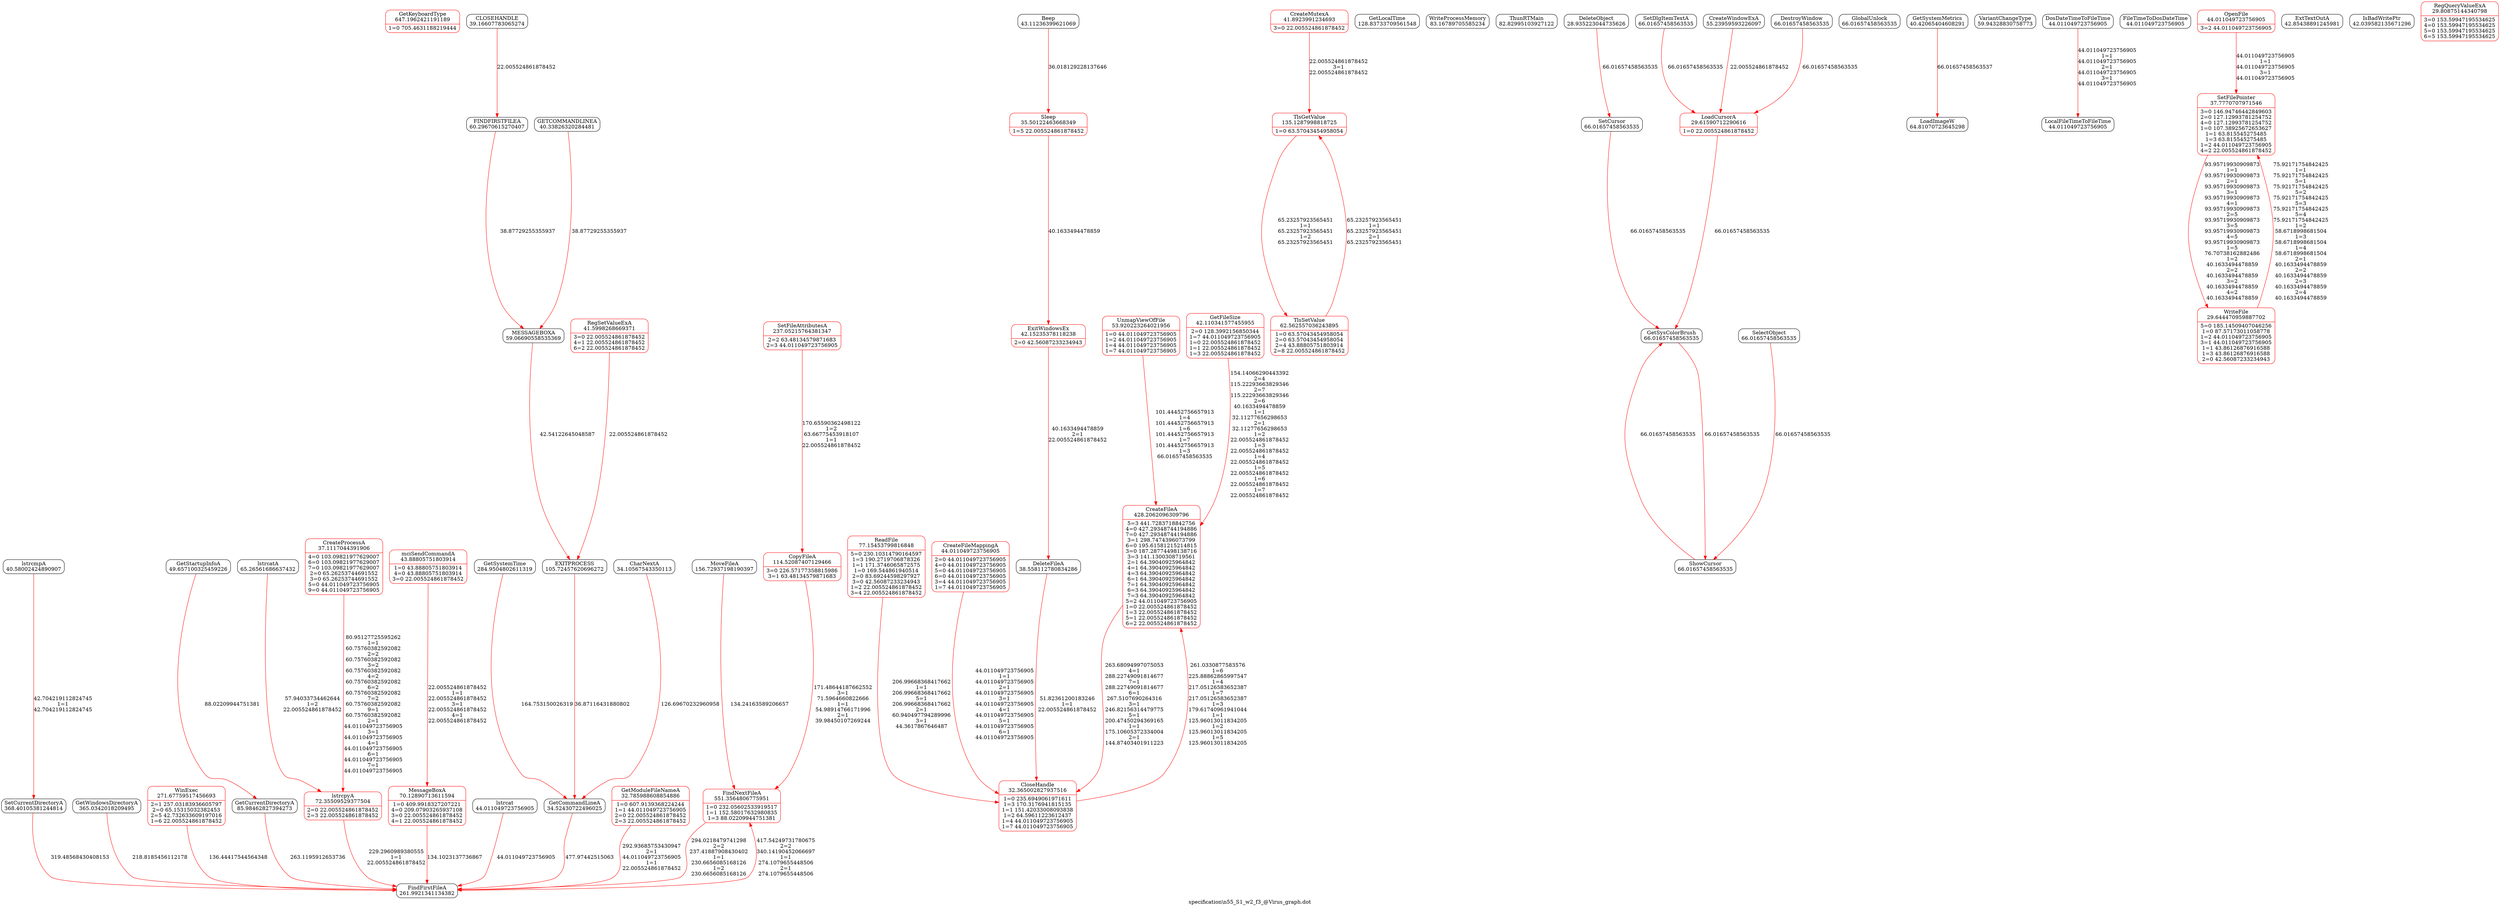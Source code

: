 digraph graphname { node [style=rounded]; label="specification\\n55_S1_w2_f3_@Virus_graph.dot";
GetKeyboardType	 [shape=record label="{GetKeyboardType\n647.1962421191189|{1=0 705.4631188219444}}" color=red];
FindNextFileA	 [shape=record label="{FindNextFileA\n551.3564806775951|{1=0 232.05602533919517\n1=1 152.58017632980835\n1=3 88.02209944751381}}" color=red];
CreateFileA	 [shape=record label="{CreateFileA\n428.2062096309796|{5=3 441.7283718842756\n4=0 427.29348744194886\n7=0 427.29348744194886\n3=1 298.7474396073799\n6=0 195.61581215214815\n3=0 187.28774498138716\n3=3 141.1300308719561\n2=1 64.39040925964842\n4=1 64.39040925964842\n4=3 64.39040925964842\n6=1 64.39040925964842\n7=1 64.39040925964842\n6=3 64.39040925964842\n7=3 64.39040925964842\n5=2 44.011049723756905\n1=0 22.005524861878452\n1=3 22.005524861878452\n5=1 22.005524861878452\n6=2 22.005524861878452}}" color=red];
SetCurrentDirectoryA	 [shape=record label="{SetCurrentDirectoryA\n368.40105381244814}" color=black];
GetWindowsDirectoryA	 [shape=record label="{GetWindowsDirectoryA\n365.0342018209495}" color=black];
GetSystemTime	 [shape=record label="{GetSystemTime\n284.9504802611319}" color=black];
WinExec	 [shape=record label="{WinExec\n271.67759517456693|{2=1 257.03183936605797\n2=0 65.15315032382453\n2=5 42.732633609197016\n1=6 22.005524861878452}}" color=red];
FindFirstFileA	 [shape=record label="{FindFirstFileA\n261.9921341134382}" color=black];
SetFileAttributesA	 [shape=record label="{SetFileAttributesA\n237.05215764381347|{2=2 63.48134579871683\n2=3 44.011049723756905}}" color=red];
MoveFileA	 [shape=record label="{MoveFileA\n156.72937198190397}" color=black];
TlsGetValue	 [shape=record label="{TlsGetValue\n135.1287998818725|{1=0 63.57043454958054}}" color=red];
GetLocalTime	 [shape=record label="{GetLocalTime\n128.83733709561548}" color=black];
CopyFileA	 [shape=record label="{CopyFileA\n114.52087407129466|{3=0 226.57177358815986\n3=1 63.48134579871683}}" color=red];
EXITPROCESS	 [shape=record label="{EXITPROCESS\n105.72457620696272}" color=black];
GetCurrentDirectoryA	 [shape=record label="{GetCurrentDirectoryA\n85.98462827394273}" color=black];
WriteProcessMemory	 [shape=record label="{WriteProcessMemory\n83.16789705585234}" color=black];
ThunRTMain	 [shape=record label="{ThunRTMain\n82.82995103927122}" color=black];
ReadFile	 [shape=record label="{ReadFile\n77.15453799816848|{5=0 230.10314790164597\n1=3 190.2719706878326\n1=1 171.3746065872575\n1=0 169.544861940514\n2=0 83.69244598297927\n3=0 42.56087233234943\n1=2 22.005524861878452\n3=4 22.005524861878452}}" color=red];
lstrcpyA	 [shape=record label="{lstrcpyA\n72.35509529377504|{2=0 22.005524861878452\n2=3 22.005524861878452}}" color=red];
MessageBoxA	 [shape=record label="{MessageBoxA\n70.12890713611594|{1=0 409.9918327207221\n4=0 209.07903265937108\n3=0 22.005524861878452\n4=1 22.005524861878452}}" color=red];
DestroyWindow	 [shape=record label="{DestroyWindow\n66.01657458563535}" color=black];
SelectObject	 [shape=record label="{SelectObject\n66.01657458563535}" color=black];
GlobalUnlock	 [shape=record label="{GlobalUnlock\n66.01657458563535}" color=black];
SetDlgItemTextA	 [shape=record label="{SetDlgItemTextA\n66.01657458563535}" color=black];
GetSysColorBrush	 [shape=record label="{GetSysColorBrush\n66.01657458563535}" color=black];
SetCursor	 [shape=record label="{SetCursor\n66.01657458563535}" color=black];
ShowCursor	 [shape=record label="{ShowCursor\n66.01657458563535}" color=black];
lstrcatA	 [shape=record label="{lstrcatA\n65.26561686637432}" color=black];
LoadImageW	 [shape=record label="{LoadImageW\n64.81070723645298}" color=black];
TlsSetValue	 [shape=record label="{TlsSetValue\n62.562557036243895|{1=0 63.57043454958054\n2=0 63.57043454958054\n2=4 43.88805751803914\n2=8 22.005524861878452}}" color=red];
FINDFIRSTFILEA	 [shape=record label="{FINDFIRSTFILEA\n60.29670615270407}" color=black];
VariantChangeType	 [shape=record label="{VariantChangeType\n59.94328830758773}" color=black];
MESSAGEBOXA	 [shape=record label="{MESSAGEBOXA\n59.06690558535369}" color=black];
CreateWindowExA	 [shape=record label="{CreateWindowExA\n55.23959593226097}" color=black];
UnmapViewOfFile	 [shape=record label="{UnmapViewOfFile\n53.920223264021956|{1=0 44.011049723756905\n1=2 44.011049723756905\n1=4 44.011049723756905\n1=7 44.011049723756905}}" color=red];
GetStartupInfoA	 [shape=record label="{GetStartupInfoA\n49.657100325459226}" color=black];
DosDateTimeToFileTime	 [shape=record label="{DosDateTimeToFileTime\n44.011049723756905}" color=black];
FileTimeToDosDateTime	 [shape=record label="{FileTimeToDosDateTime\n44.011049723756905}" color=black];
CreateFileMappingA	 [shape=record label="{CreateFileMappingA\n44.011049723756905|{2=0 44.011049723756905\n4=0 44.011049723756905\n5=0 44.011049723756905\n6=0 44.011049723756905\n3=4 44.011049723756905\n1=7 44.011049723756905}}" color=red];
OpenFile	 [shape=record label="{OpenFile\n44.011049723756905|{3=2 44.011049723756905}}" color=red];
LocalFileTimeToFileTime	 [shape=record label="{LocalFileTimeToFileTime\n44.011049723756905}" color=black];
lstrcat	 [shape=record label="{lstrcat\n44.011049723756905}" color=black];
mciSendCommandA	 [shape=record label="{mciSendCommandA\n43.88805751803914|{1=0 43.88805751803914\n4=0 43.88805751803914\n3=0 22.005524861878452}}" color=red];
Beep	 [shape=record label="{Beep\n43.11236399621069}" color=black];
ExtTextOutA	 [shape=record label="{ExtTextOutA\n42.85438891245981}" color=black];
ExitWindowsEx	 [shape=record label="{ExitWindowsEx\n42.15235378118238|{2=0 42.56087233234943}}" color=red];
GetFileSize	 [shape=record label="{GetFileSize\n42.110341577455955|{2=0 128.3992156850344\n1=7 44.011049723756905\n1=0 22.005524861878452\n1=1 22.005524861878452\n1=3 22.005524861878452}}" color=red];
IsBadWritePtr	 [shape=record label="{IsBadWritePtr\n42.039582135671296}" color=black];
CreateMutexA	 [shape=record label="{CreateMutexA\n41.8923991234693|{3=0 22.005524861878452}}" color=red];
RegSetValueExA	 [shape=record label="{RegSetValueExA\n41.5998268669371|{3=0 22.005524861878452\n4=1 22.005524861878452\n6=2 22.005524861878452}}" color=red];
lstrcmpA	 [shape=record label="{lstrcmpA\n40.58002424890907}" color=black];
GetSystemMetrics	 [shape=record label="{GetSystemMetrics\n40.42065404608291}" color=black];
GETCOMMANDLINEA	 [shape=record label="{GETCOMMANDLINEA\n40.33826320284481}" color=black];
CLOSEHANDLE	 [shape=record label="{CLOSEHANDLE\n39.16607783065274}" color=black];
DeleteFileA	 [shape=record label="{DeleteFileA\n38.558112780834286}" color=black];
SetFilePointer	 [shape=record label="{SetFilePointer\n37.7770707971546|{3=0 146.94746442849603\n2=0 127.12993781254752\n4=0 127.12993781254752\n1=0 107.38925672653627\n1=1 63.815545275485\n1=3 63.815545275485\n1=2 44.011049723756905\n4=2 22.005524861878452}}" color=red];
CreateProcessA	 [shape=record label="{CreateProcessA\n37.1117044391906|{4=0 103.09821977629007\n6=0 103.09821977629007\n7=0 103.09821977629007\n2=0 65.26253744691552\n3=0 65.26253744691552\n5=0 44.011049723756905\n9=0 44.011049723756905}}" color=red];
Sleep	 [shape=record label="{Sleep\n35.50122463668349|{1=5 22.005524861878452}}" color=red];
GetCommandLineA	 [shape=record label="{GetCommandLineA\n34.52430722496025}" color=black];
CharNextA	 [shape=record label="{CharNextA\n34.10567543350113}" color=black];
GetModuleFileNameA	 [shape=record label="{GetModuleFileNameA\n32.785988608854886|{1=0 607.9139368224244\n1=1 44.011049723756905\n2=0 22.005524861878452\n2=3 22.005524861878452}}" color=red];
CloseHandle	 [shape=record label="{CloseHandle\n32.365002827937516|{1=0 235.6949061971611\n1=3 170.3176941815135\n1=1 151.42033008093838\n1=2 64.59611223612437\n1=4 44.011049723756905\n1=7 44.011049723756905}}" color=red];
RegQueryValueExA	 [shape=record label="{RegQueryValueExA\n29.80875144340798|{3=0 153.59947195534625\n4=0 153.59947195534625\n5=0 153.59947195534625\n6=5 153.59947195534625}}" color=red];
WriteFile	 [shape=record label="{WriteFile\n29.644470959887702|{5=0 185.14509407046256\n1=0 87.57173011058778\n1=2 44.011049723756905\n3=1 44.011049723756905\n1=1 43.86126876916588\n1=3 43.86126876916588\n2=0 42.56087233234943}}" color=red];
LoadCursorA	 [shape=record label="{LoadCursorA\n29.61590712290616|{1=0 22.005524861878452}}" color=red];
DeleteObject	 [shape=record label="{DeleteObject\n28.935223044735626}" color=black];
FindNextFileA->FindFirstFileA	 [label="294.0218479741298\n2=2\n237.41887908430402\n1=1\n230.6656085168126\n1=2\n230.6656085168126" color=red];
CreateFileA->CloseHandle	 [label="263.68094997075053\n4=1\n288.22749091814677\n7=1\n288.22749091814677\n6=1\n267.5107690264316\n3=1\n246.82156314479775\n5=1\n200.47450294369165\n1=1\n175.10605372334004\n2=1\n144.87403401911223" color=red];
SetCurrentDirectoryA->FindFirstFileA	 [label="319.48568430408153" color=red];
GetWindowsDirectoryA->FindFirstFileA	 [label="218.8185456112178" color=red];
GetSystemTime->GetCommandLineA	 [label="164.753150026319" color=red];
WinExec->FindFirstFileA	 [label="136.44417544564348" color=red];
FindFirstFileA->FindNextFileA	 [label="417.54249731780675\n2=2\n340.14190452066697\n1=1\n274.1079655448506\n2=1\n274.1079655448506" color=red];
SetFileAttributesA->CopyFileA	 [label="170.65590362498122\n1=2\n63.66775453918107\n1=1\n22.005524861878452" color=red];
MoveFileA->FindNextFileA	 [label="134.24163589206657" color=red];
TlsGetValue->TlsSetValue	 [label="65.23257923565451\n1=1\n65.23257923565451\n1=2\n65.23257923565451" color=red];
CopyFileA->FindNextFileA	 [label="171.48644187662552\n3=1\n71.5964660822666\n1=1\n54.98914766171996\n2=1\n39.98450107269244" color=red];
EXITPROCESS->GetCommandLineA	 [label="36.87116431880802" color=red];
GetCurrentDirectoryA->FindFirstFileA	 [label="263.1195912653736" color=red];
ReadFile->CloseHandle	 [label="206.99668368417662\n1=1\n206.99668368417662\n5=1\n206.99668368417662\n2=1\n60.940497794289996\n3=1\n44.3617867646487" color=red];
lstrcpyA->FindFirstFileA	 [label="229.2960989380555\n1=1\n22.005524861878452" color=red];
MessageBoxA->FindFirstFileA	 [label="134.1023137736867" color=red];
DestroyWindow->LoadCursorA	 [label="66.01657458563535" color=red];
SelectObject->ShowCursor	 [label="66.01657458563535" color=red];
SetDlgItemTextA->LoadCursorA	 [label="66.01657458563535" color=red];
GetSysColorBrush->ShowCursor	 [label="66.01657458563535" color=red];
SetCursor->GetSysColorBrush	 [label="66.01657458563535" color=red];
ShowCursor->GetSysColorBrush	 [label="66.01657458563535" color=red];
lstrcatA->lstrcpyA	 [label="57.94033734462644\n1=2\n22.005524861878452" color=red];
TlsSetValue->TlsGetValue	 [label="65.23257923565451\n1=1\n65.23257923565451\n2=1\n65.23257923565451" color=red];
FINDFIRSTFILEA->MESSAGEBOXA	 [label="38.87729255355937" color=red];
MESSAGEBOXA->EXITPROCESS	 [label="42.54122645048587" color=red];
CreateWindowExA->LoadCursorA	 [label="22.005524861878452" color=red];
UnmapViewOfFile->CreateFileA	 [label="101.44452756657913\n1=4\n101.44452756657913\n1=6\n101.44452756657913\n1=7\n101.44452756657913\n1=3\n66.01657458563535" color=red];
GetStartupInfoA->GetCurrentDirectoryA	 [label="88.02209944751381" color=red];
DosDateTimeToFileTime->LocalFileTimeToFileTime	 [label="44.011049723756905\n1=1\n44.011049723756905\n2=1\n44.011049723756905\n3=1\n44.011049723756905" color=red];
CreateFileMappingA->CloseHandle	 [label="44.011049723756905\n1=1\n44.011049723756905\n2=1\n44.011049723756905\n3=1\n44.011049723756905\n4=1\n44.011049723756905\n5=1\n44.011049723756905\n6=1\n44.011049723756905" color=red];
OpenFile->SetFilePointer	 [label="44.011049723756905\n1=1\n44.011049723756905\n3=1\n44.011049723756905" color=red];
lstrcat->FindFirstFileA	 [label="44.011049723756905" color=red];
mciSendCommandA->MessageBoxA	 [label="22.005524861878452\n1=1\n22.005524861878452\n3=1\n22.005524861878452\n4=1\n22.005524861878452" color=red];
Beep->Sleep	 [label="36.018129228137646" color=red];
ExitWindowsEx->DeleteFileA	 [label="40.1633494478859\n2=1\n22.005524861878452" color=red];
GetFileSize->CreateFileA	 [label="154.14066290443392\n2=4\n115.22293663829346\n2=7\n115.22293663829346\n2=6\n40.1633494478859\n1=1\n32.11277656298653\n2=1\n32.11277656298653\n1=2\n22.005524861878452\n1=3\n22.005524861878452\n1=4\n22.005524861878452\n1=5\n22.005524861878452\n1=6\n22.005524861878452\n1=7\n22.005524861878452" color=red];
CreateMutexA->TlsGetValue	 [label="22.005524861878452\n3=1\n22.005524861878452" color=red];
RegSetValueExA->EXITPROCESS	 [label="22.005524861878452" color=red];
lstrcmpA->SetCurrentDirectoryA	 [label="42.704219112824745\n1=1\n42.704219112824745" color=red];
GetSystemMetrics->LoadImageW	 [label="66.01657458563537" color=red];
GETCOMMANDLINEA->MESSAGEBOXA	 [label="38.87729255355937" color=red];
CLOSEHANDLE->FINDFIRSTFILEA	 [label="22.005524861878452" color=red];
DeleteFileA->CloseHandle	 [label="51.82361200183246\n1=1\n22.005524861878452" color=red];
SetFilePointer->WriteFile	 [label="93.95719930909873\n1=1\n93.95719930909873\n2=1\n93.95719930909873\n3=1\n93.95719930909873\n4=1\n93.95719930909873\n2=5\n93.95719930909873\n3=5\n93.95719930909873\n4=5\n93.95719930909873\n1=5\n76.70738162882486\n1=2\n40.1633494478859\n2=2\n40.1633494478859\n3=2\n40.1633494478859\n4=2\n40.1633494478859" color=red];
CreateProcessA->lstrcpyA	 [label="80.95127725595262\n1=1\n60.75760382592082\n2=2\n60.75760382592082\n3=2\n60.75760382592082\n4=2\n60.75760382592082\n6=2\n60.75760382592082\n7=2\n60.75760382592082\n9=1\n60.75760382592082\n2=1\n44.011049723756905\n3=1\n44.011049723756905\n4=1\n44.011049723756905\n6=1\n44.011049723756905\n7=1\n44.011049723756905" color=red];
Sleep->ExitWindowsEx	 [label="40.1633494478859" color=red];
GetCommandLineA->FindFirstFileA	 [label="477.97442515063" color=red];
CharNextA->GetCommandLineA	 [label="126.69670232960958" color=red];
GetModuleFileNameA->FindFirstFileA	 [label="292.93685753430947\n2=1\n44.011049723756905\n1=1\n22.005524861878452" color=red];
CloseHandle->CreateFileA	 [label="261.0330877583576\n1=6\n225.88862865997547\n1=4\n217.05126583652387\n1=7\n217.05126583652387\n1=3\n179.61740961941044\n1=1\n125.96013011834205\n1=2\n125.96013011834205\n1=5\n125.96013011834205" color=red];
WriteFile->SetFilePointer	 [label="75.92171754842425\n1=1\n75.92171754842425\n5=1\n75.92171754842425\n5=2\n75.92171754842425\n5=3\n75.92171754842425\n5=4\n75.92171754842425\n1=2\n58.6718998681504\n1=3\n58.6718998681504\n1=4\n58.6718998681504\n2=1\n40.1633494478859\n2=2\n40.1633494478859\n2=3\n40.1633494478859\n2=4\n40.1633494478859" color=red];
LoadCursorA->GetSysColorBrush	 [label="66.01657458563535" color=red];
DeleteObject->SetCursor	 [label="66.01657458563535" color=red];
}
